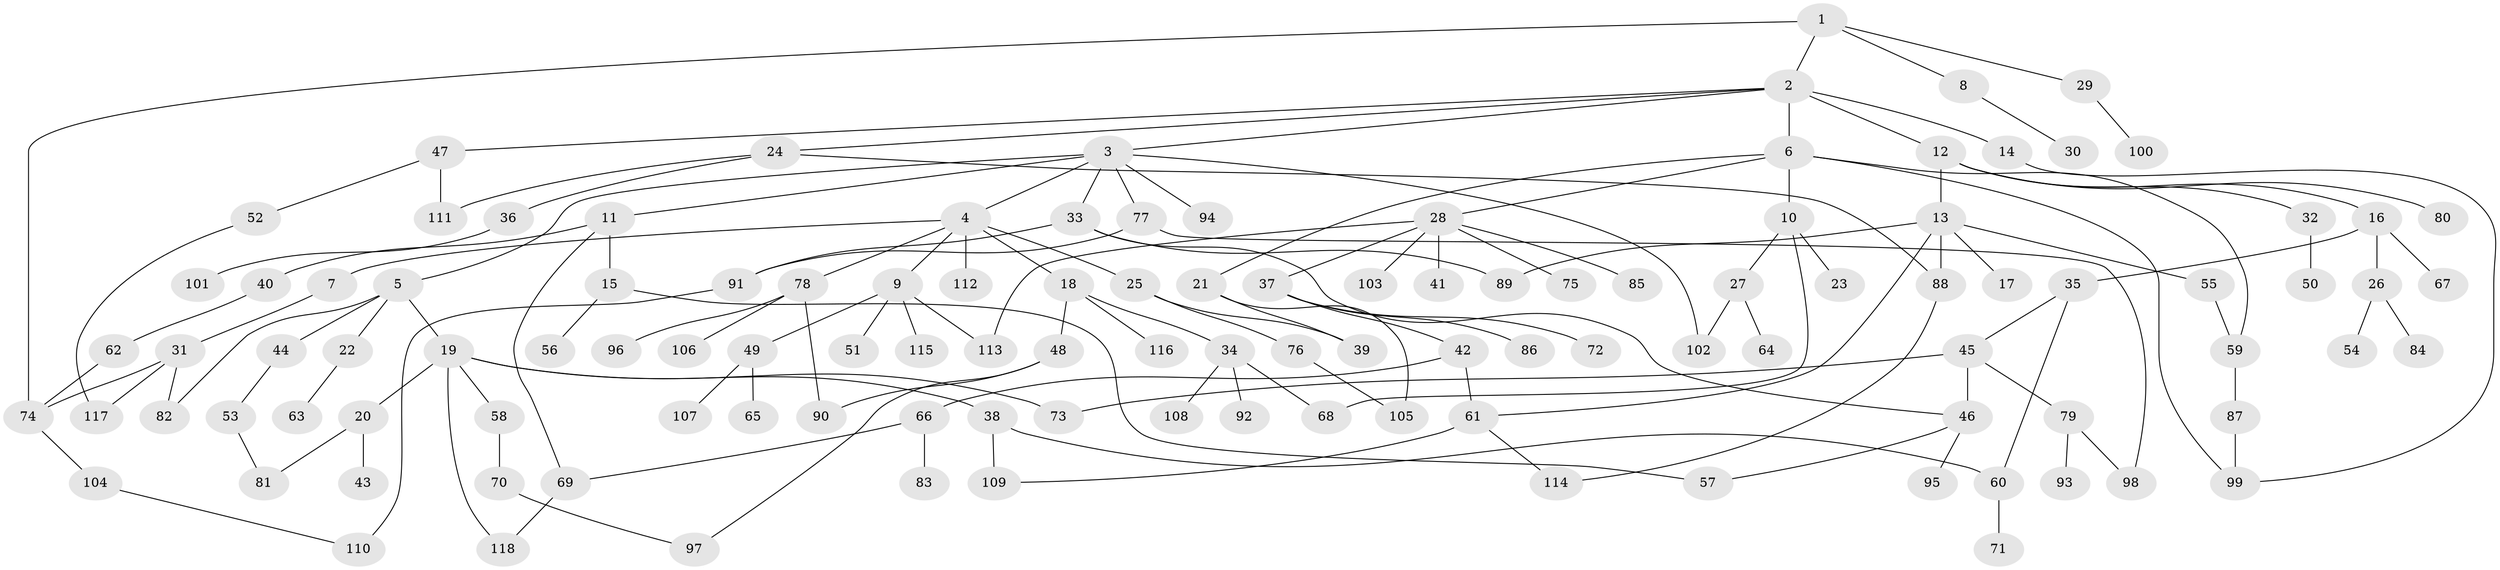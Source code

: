 // coarse degree distribution, {4: 0.1016949152542373, 7: 0.01694915254237288, 6: 0.05084745762711865, 9: 0.01694915254237288, 5: 0.06779661016949153, 1: 0.22033898305084745, 3: 0.2542372881355932, 2: 0.2711864406779661}
// Generated by graph-tools (version 1.1) at 2025/49/03/04/25 22:49:14]
// undirected, 118 vertices, 147 edges
graph export_dot {
  node [color=gray90,style=filled];
  1;
  2;
  3;
  4;
  5;
  6;
  7;
  8;
  9;
  10;
  11;
  12;
  13;
  14;
  15;
  16;
  17;
  18;
  19;
  20;
  21;
  22;
  23;
  24;
  25;
  26;
  27;
  28;
  29;
  30;
  31;
  32;
  33;
  34;
  35;
  36;
  37;
  38;
  39;
  40;
  41;
  42;
  43;
  44;
  45;
  46;
  47;
  48;
  49;
  50;
  51;
  52;
  53;
  54;
  55;
  56;
  57;
  58;
  59;
  60;
  61;
  62;
  63;
  64;
  65;
  66;
  67;
  68;
  69;
  70;
  71;
  72;
  73;
  74;
  75;
  76;
  77;
  78;
  79;
  80;
  81;
  82;
  83;
  84;
  85;
  86;
  87;
  88;
  89;
  90;
  91;
  92;
  93;
  94;
  95;
  96;
  97;
  98;
  99;
  100;
  101;
  102;
  103;
  104;
  105;
  106;
  107;
  108;
  109;
  110;
  111;
  112;
  113;
  114;
  115;
  116;
  117;
  118;
  1 -- 2;
  1 -- 8;
  1 -- 29;
  1 -- 74;
  2 -- 3;
  2 -- 6;
  2 -- 12;
  2 -- 14;
  2 -- 24;
  2 -- 47;
  3 -- 4;
  3 -- 5;
  3 -- 11;
  3 -- 33;
  3 -- 77;
  3 -- 94;
  3 -- 102;
  4 -- 7;
  4 -- 9;
  4 -- 18;
  4 -- 25;
  4 -- 78;
  4 -- 112;
  5 -- 19;
  5 -- 22;
  5 -- 44;
  5 -- 82;
  6 -- 10;
  6 -- 21;
  6 -- 28;
  6 -- 59;
  6 -- 99;
  7 -- 31;
  8 -- 30;
  9 -- 49;
  9 -- 51;
  9 -- 115;
  9 -- 113;
  10 -- 23;
  10 -- 27;
  10 -- 68;
  11 -- 15;
  11 -- 40;
  11 -- 69;
  12 -- 13;
  12 -- 16;
  12 -- 32;
  12 -- 80;
  13 -- 17;
  13 -- 55;
  13 -- 61;
  13 -- 88;
  13 -- 89;
  14 -- 99;
  15 -- 56;
  15 -- 57;
  16 -- 26;
  16 -- 35;
  16 -- 67;
  18 -- 34;
  18 -- 48;
  18 -- 116;
  19 -- 20;
  19 -- 38;
  19 -- 58;
  19 -- 118;
  19 -- 73;
  20 -- 43;
  20 -- 81;
  21 -- 39;
  21 -- 105;
  22 -- 63;
  24 -- 36;
  24 -- 88;
  24 -- 111;
  25 -- 76;
  25 -- 39;
  26 -- 54;
  26 -- 84;
  27 -- 64;
  27 -- 102;
  28 -- 37;
  28 -- 41;
  28 -- 75;
  28 -- 85;
  28 -- 103;
  28 -- 113;
  29 -- 100;
  31 -- 117;
  31 -- 74;
  31 -- 82;
  32 -- 50;
  33 -- 89;
  33 -- 91;
  33 -- 46;
  34 -- 92;
  34 -- 108;
  34 -- 68;
  35 -- 45;
  35 -- 60;
  36 -- 101;
  37 -- 42;
  37 -- 72;
  37 -- 86;
  38 -- 109;
  38 -- 60;
  40 -- 62;
  42 -- 66;
  42 -- 61;
  44 -- 53;
  45 -- 46;
  45 -- 73;
  45 -- 79;
  46 -- 95;
  46 -- 57;
  47 -- 52;
  47 -- 111;
  48 -- 97;
  48 -- 90;
  49 -- 65;
  49 -- 107;
  52 -- 117;
  53 -- 81;
  55 -- 59;
  58 -- 70;
  59 -- 87;
  60 -- 71;
  61 -- 109;
  61 -- 114;
  62 -- 74;
  66 -- 69;
  66 -- 83;
  69 -- 118;
  70 -- 97;
  74 -- 104;
  76 -- 105;
  77 -- 98;
  77 -- 91;
  78 -- 90;
  78 -- 96;
  78 -- 106;
  79 -- 93;
  79 -- 98;
  87 -- 99;
  88 -- 114;
  91 -- 110;
  104 -- 110;
}
